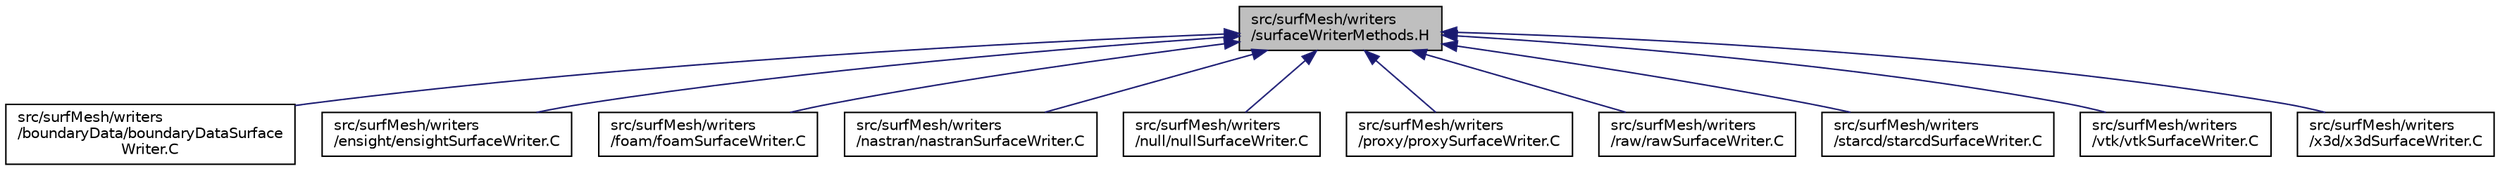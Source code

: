 digraph "src/surfMesh/writers/surfaceWriterMethods.H"
{
  bgcolor="transparent";
  edge [fontname="Helvetica",fontsize="10",labelfontname="Helvetica",labelfontsize="10"];
  node [fontname="Helvetica",fontsize="10",shape=record];
  Node1 [label="src/surfMesh/writers\l/surfaceWriterMethods.H",height=0.2,width=0.4,color="black", fillcolor="grey75", style="filled" fontcolor="black"];
  Node1 -> Node2 [dir="back",color="midnightblue",fontsize="10",style="solid",fontname="Helvetica"];
  Node2 [label="src/surfMesh/writers\l/boundaryData/boundaryDataSurface\lWriter.C",height=0.2,width=0.4,color="black",URL="$boundaryDataSurfaceWriter_8C.html"];
  Node1 -> Node3 [dir="back",color="midnightblue",fontsize="10",style="solid",fontname="Helvetica"];
  Node3 [label="src/surfMesh/writers\l/ensight/ensightSurfaceWriter.C",height=0.2,width=0.4,color="black",URL="$ensightSurfaceWriter_8C.html"];
  Node1 -> Node4 [dir="back",color="midnightblue",fontsize="10",style="solid",fontname="Helvetica"];
  Node4 [label="src/surfMesh/writers\l/foam/foamSurfaceWriter.C",height=0.2,width=0.4,color="black",URL="$foamSurfaceWriter_8C.html"];
  Node1 -> Node5 [dir="back",color="midnightblue",fontsize="10",style="solid",fontname="Helvetica"];
  Node5 [label="src/surfMesh/writers\l/nastran/nastranSurfaceWriter.C",height=0.2,width=0.4,color="black",URL="$nastranSurfaceWriter_8C.html"];
  Node1 -> Node6 [dir="back",color="midnightblue",fontsize="10",style="solid",fontname="Helvetica"];
  Node6 [label="src/surfMesh/writers\l/null/nullSurfaceWriter.C",height=0.2,width=0.4,color="black",URL="$nullSurfaceWriter_8C.html"];
  Node1 -> Node7 [dir="back",color="midnightblue",fontsize="10",style="solid",fontname="Helvetica"];
  Node7 [label="src/surfMesh/writers\l/proxy/proxySurfaceWriter.C",height=0.2,width=0.4,color="black",URL="$proxySurfaceWriter_8C.html"];
  Node1 -> Node8 [dir="back",color="midnightblue",fontsize="10",style="solid",fontname="Helvetica"];
  Node8 [label="src/surfMesh/writers\l/raw/rawSurfaceWriter.C",height=0.2,width=0.4,color="black",URL="$rawSurfaceWriter_8C.html"];
  Node1 -> Node9 [dir="back",color="midnightblue",fontsize="10",style="solid",fontname="Helvetica"];
  Node9 [label="src/surfMesh/writers\l/starcd/starcdSurfaceWriter.C",height=0.2,width=0.4,color="black",URL="$starcdSurfaceWriter_8C.html"];
  Node1 -> Node10 [dir="back",color="midnightblue",fontsize="10",style="solid",fontname="Helvetica"];
  Node10 [label="src/surfMesh/writers\l/vtk/vtkSurfaceWriter.C",height=0.2,width=0.4,color="black",URL="$vtkSurfaceWriter_8C.html"];
  Node1 -> Node11 [dir="back",color="midnightblue",fontsize="10",style="solid",fontname="Helvetica"];
  Node11 [label="src/surfMesh/writers\l/x3d/x3dSurfaceWriter.C",height=0.2,width=0.4,color="black",URL="$x3dSurfaceWriter_8C.html"];
}
